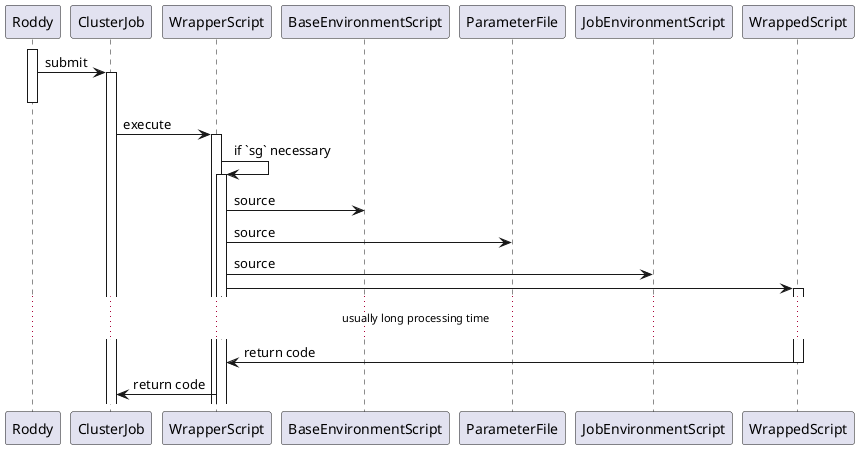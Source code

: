@startuml

activate Roddy

Roddy -> ClusterJob : submit
activate ClusterJob
deactivate Roddy

ClusterJob -> WrapperScript : execute
activate WrapperScript

WrapperScript -> WrapperScript : if `sg` necessary
activate WrapperScript

WrapperScript -> BaseEnvironmentScript : source

WrapperScript -> ParameterFile : source

WrapperScript -> JobEnvironmentScript : source

WrapperScript -> WrappedScript
activate WrappedScript

... usually long processing time ...

WrappedScript -> WrapperScript : return code

deactivate WrappedScript

WrapperScript -> ClusterJob : return code

@enduml